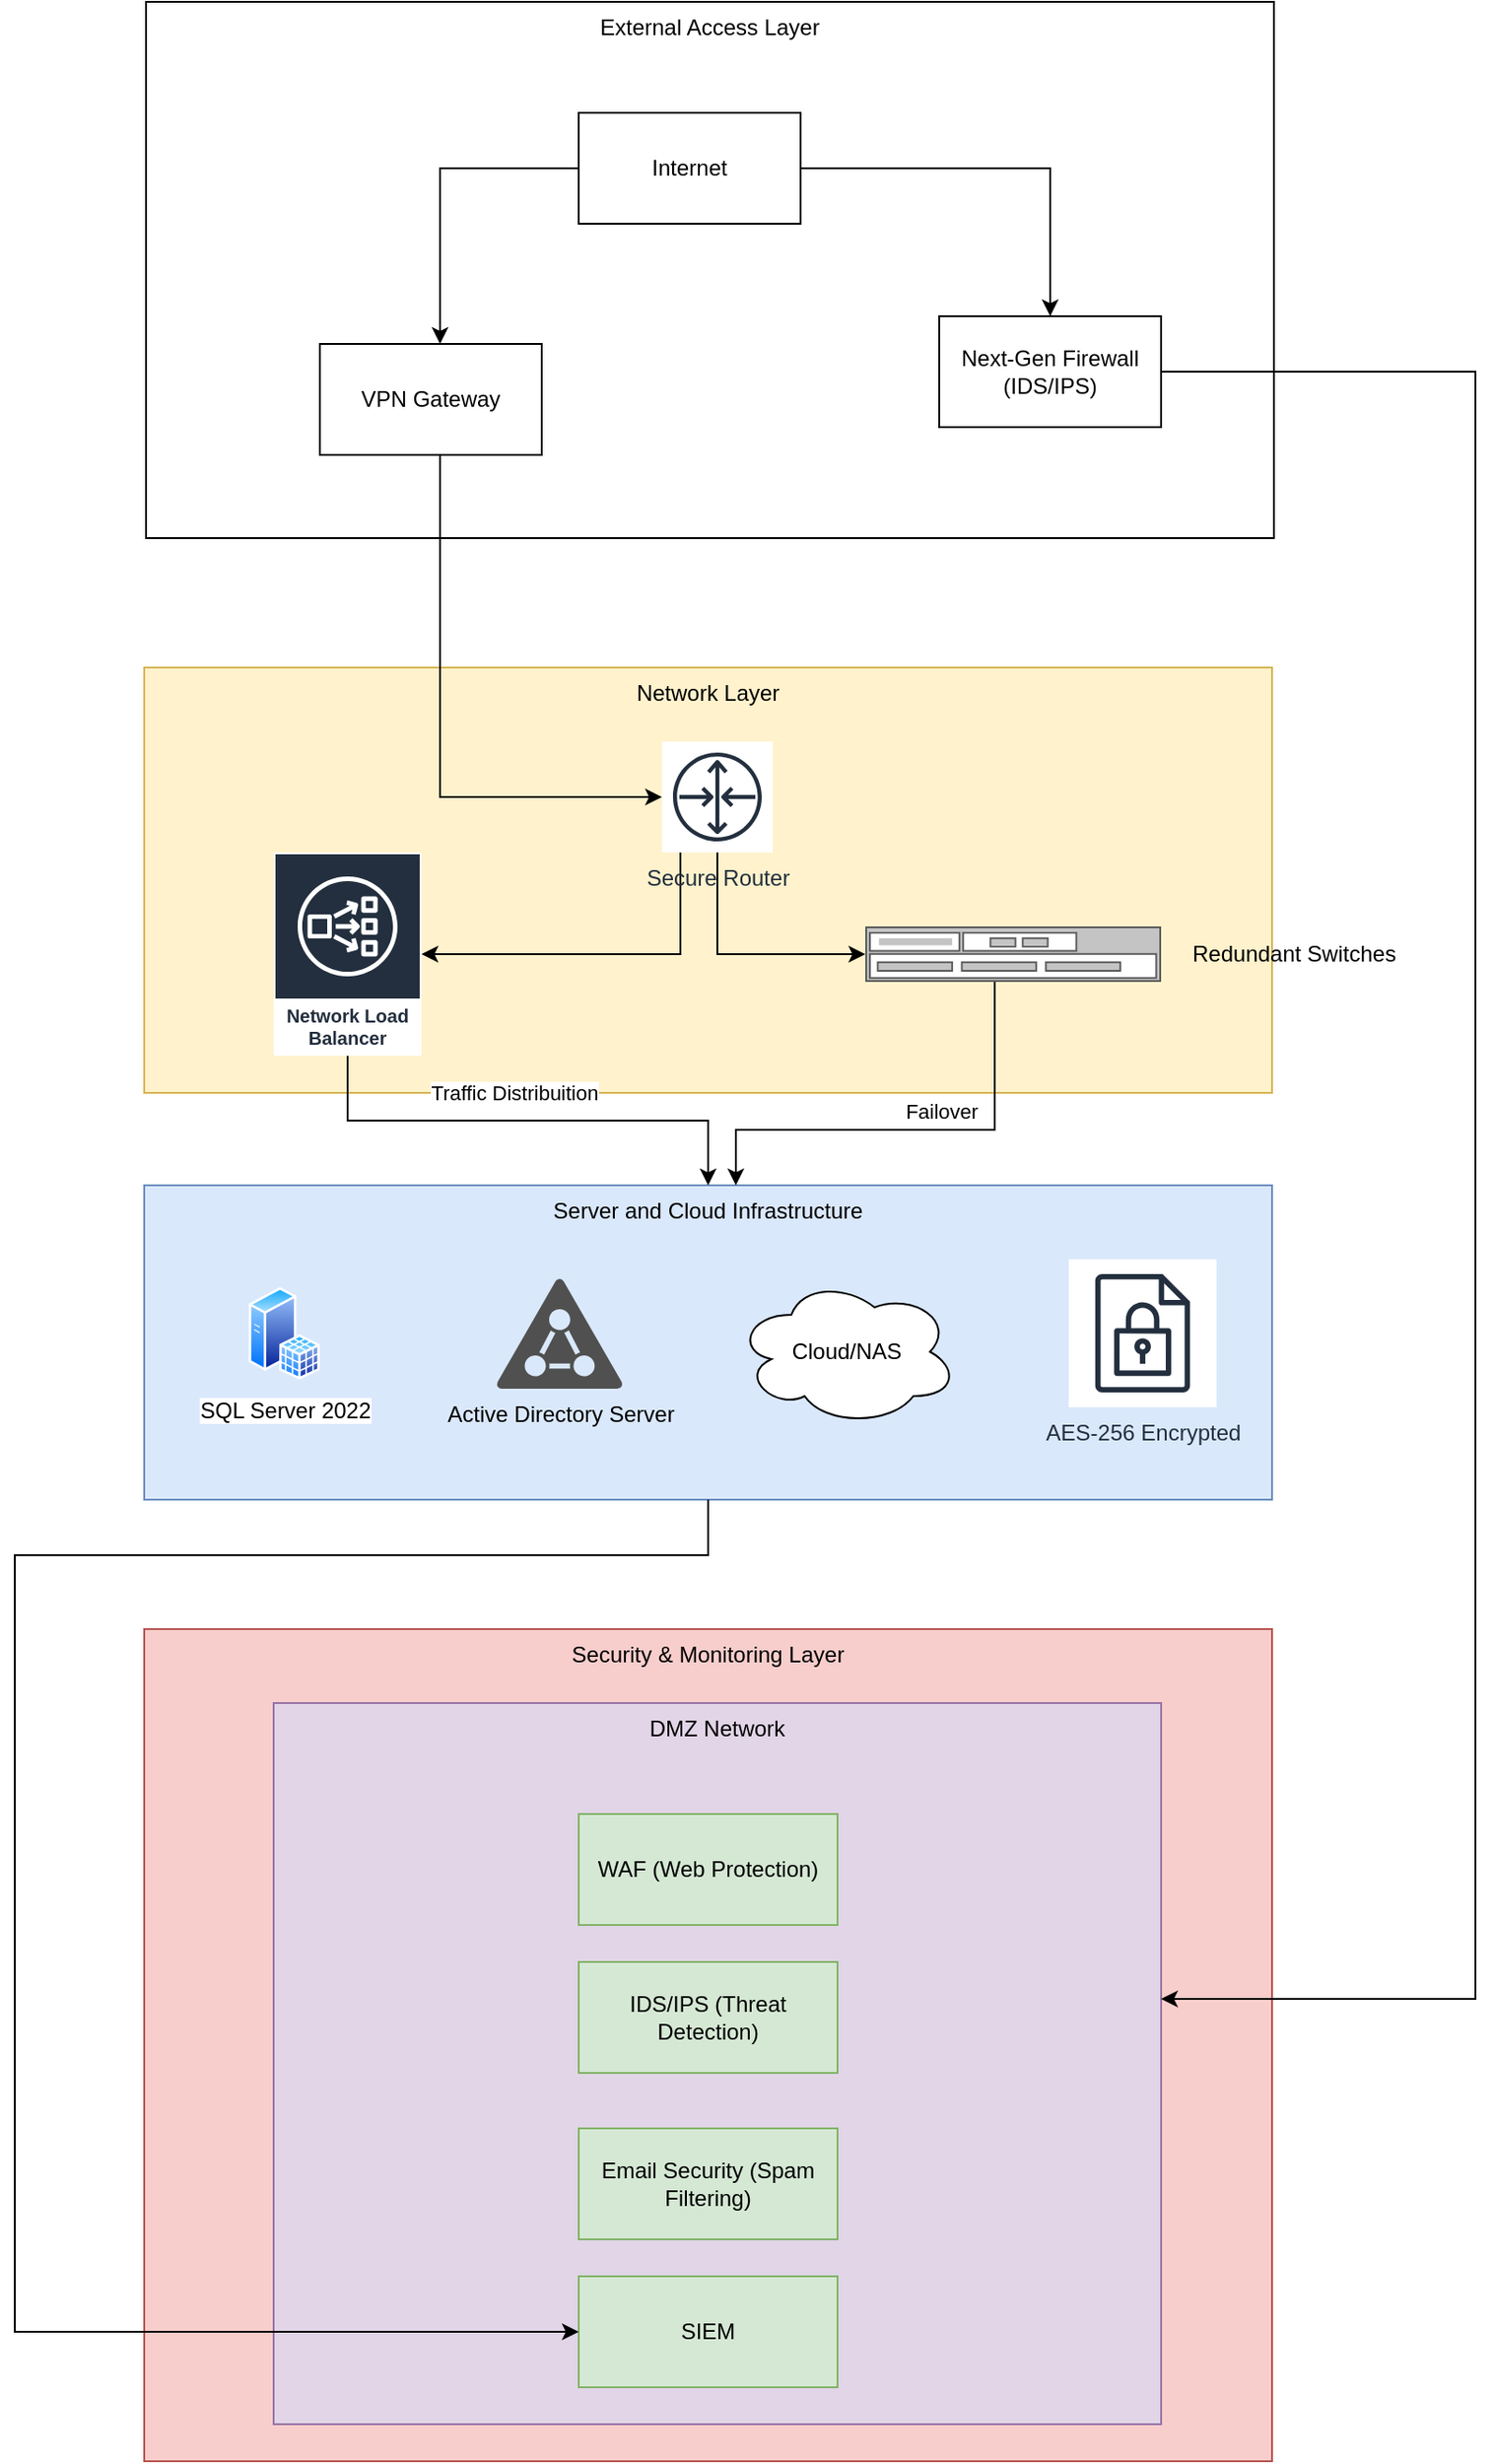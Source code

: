 <mxfile version="26.1.2">
  <diagram name="Page-1" id="uh2P5PBYNh4LymdC_g71">
    <mxGraphModel dx="2083" dy="2125" grid="1" gridSize="10" guides="1" tooltips="1" connect="1" arrows="1" fold="1" page="1" pageScale="1" pageWidth="850" pageHeight="1100" math="0" shadow="0">
      <root>
        <mxCell id="0" />
        <mxCell id="1" parent="0" />
        <mxCell id="-a4M0kbsaUi18sKfUhd0-1" value="External Access Layer" style="rounded=0;whiteSpace=wrap;html=1;verticalAlign=top;" vertex="1" parent="1">
          <mxGeometry x="-49" y="-100" width="610" height="290" as="geometry" />
        </mxCell>
        <mxCell id="-a4M0kbsaUi18sKfUhd0-3" value="Network Layer" style="rounded=0;whiteSpace=wrap;html=1;verticalAlign=top;fillColor=#fff2cc;strokeColor=#d6b656;" vertex="1" parent="1">
          <mxGeometry x="-50" y="260" width="610" height="230" as="geometry" />
        </mxCell>
        <mxCell id="-a4M0kbsaUi18sKfUhd0-6" value="Next-Gen Firewall (IDS/IPS)" style="rounded=0;whiteSpace=wrap;html=1;" vertex="1" parent="1">
          <mxGeometry x="380" y="70" width="120" height="60" as="geometry" />
        </mxCell>
        <mxCell id="-a4M0kbsaUi18sKfUhd0-44" style="edgeStyle=orthogonalEdgeStyle;rounded=0;orthogonalLoop=1;jettySize=auto;html=1;" edge="1" parent="1" source="-a4M0kbsaUi18sKfUhd0-7" target="-a4M0kbsaUi18sKfUhd0-12">
          <mxGeometry relative="1" as="geometry">
            <Array as="points">
              <mxPoint x="110" y="330" />
            </Array>
          </mxGeometry>
        </mxCell>
        <mxCell id="-a4M0kbsaUi18sKfUhd0-7" value="VPN Gateway" style="rounded=0;whiteSpace=wrap;html=1;" vertex="1" parent="1">
          <mxGeometry x="45" y="85" width="120" height="60" as="geometry" />
        </mxCell>
        <mxCell id="-a4M0kbsaUi18sKfUhd0-11" value="Server and Cloud Infrastructure" style="rounded=0;whiteSpace=wrap;html=1;verticalAlign=top;fillColor=#dae8fc;strokeColor=#6c8ebf;" vertex="1" parent="1">
          <mxGeometry x="-50" y="540" width="610" height="170" as="geometry" />
        </mxCell>
        <mxCell id="-a4M0kbsaUi18sKfUhd0-46" style="edgeStyle=orthogonalEdgeStyle;rounded=0;orthogonalLoop=1;jettySize=auto;html=1;" edge="1" parent="1" source="-a4M0kbsaUi18sKfUhd0-12" target="-a4M0kbsaUi18sKfUhd0-14">
          <mxGeometry relative="1" as="geometry">
            <Array as="points">
              <mxPoint x="240" y="415" />
            </Array>
          </mxGeometry>
        </mxCell>
        <mxCell id="-a4M0kbsaUi18sKfUhd0-47" style="edgeStyle=orthogonalEdgeStyle;rounded=0;orthogonalLoop=1;jettySize=auto;html=1;" edge="1" parent="1" source="-a4M0kbsaUi18sKfUhd0-12" target="-a4M0kbsaUi18sKfUhd0-13">
          <mxGeometry relative="1" as="geometry">
            <Array as="points">
              <mxPoint x="260" y="415" />
            </Array>
          </mxGeometry>
        </mxCell>
        <mxCell id="-a4M0kbsaUi18sKfUhd0-12" value="Secure Router" style="sketch=0;outlineConnect=0;fontColor=#232F3E;gradientColor=none;strokeColor=#232F3E;fillColor=#ffffff;dashed=0;verticalLabelPosition=bottom;verticalAlign=top;align=center;html=1;fontSize=12;fontStyle=0;aspect=fixed;shape=mxgraph.aws4.resourceIcon;resIcon=mxgraph.aws4.router;" vertex="1" parent="1">
          <mxGeometry x="230" y="300" width="60" height="60" as="geometry" />
        </mxCell>
        <mxCell id="-a4M0kbsaUi18sKfUhd0-50" style="edgeStyle=orthogonalEdgeStyle;rounded=0;orthogonalLoop=1;jettySize=auto;html=1;" edge="1" parent="1" source="-a4M0kbsaUi18sKfUhd0-13">
          <mxGeometry relative="1" as="geometry">
            <mxPoint x="270" y="540" as="targetPoint" />
            <Array as="points">
              <mxPoint x="410" y="510" />
              <mxPoint x="270" y="510" />
            </Array>
          </mxGeometry>
        </mxCell>
        <mxCell id="-a4M0kbsaUi18sKfUhd0-51" value="Failover" style="edgeLabel;html=1;align=center;verticalAlign=middle;resizable=0;points=[];" vertex="1" connectable="0" parent="-a4M0kbsaUi18sKfUhd0-50">
          <mxGeometry x="-0.251" y="-2" relative="1" as="geometry">
            <mxPoint x="-16" y="-8" as="offset" />
          </mxGeometry>
        </mxCell>
        <mxCell id="-a4M0kbsaUi18sKfUhd0-13" value="Redundant Switches" style="strokeColor=#666666;html=1;labelPosition=right;align=left;spacingLeft=15;shadow=0;dashed=0;outlineConnect=0;shape=mxgraph.rack.general.switches_1;" vertex="1" parent="1">
          <mxGeometry x="340" y="400" width="160" height="30" as="geometry" />
        </mxCell>
        <mxCell id="-a4M0kbsaUi18sKfUhd0-48" style="edgeStyle=orthogonalEdgeStyle;rounded=0;orthogonalLoop=1;jettySize=auto;html=1;" edge="1" parent="1" source="-a4M0kbsaUi18sKfUhd0-14" target="-a4M0kbsaUi18sKfUhd0-11">
          <mxGeometry relative="1" as="geometry" />
        </mxCell>
        <mxCell id="-a4M0kbsaUi18sKfUhd0-49" value="Traffic Distribuition" style="edgeLabel;html=1;align=center;verticalAlign=middle;resizable=0;points=[];" vertex="1" connectable="0" parent="-a4M0kbsaUi18sKfUhd0-48">
          <mxGeometry x="0.046" y="-4" relative="1" as="geometry">
            <mxPoint x="-14" y="-19" as="offset" />
          </mxGeometry>
        </mxCell>
        <mxCell id="-a4M0kbsaUi18sKfUhd0-14" value="Network Load Balancer" style="sketch=0;outlineConnect=0;fontColor=#232F3E;gradientColor=none;strokeColor=#ffffff;fillColor=#232F3E;dashed=0;verticalLabelPosition=middle;verticalAlign=bottom;align=center;html=1;whiteSpace=wrap;fontSize=10;fontStyle=1;spacing=3;shape=mxgraph.aws4.productIcon;prIcon=mxgraph.aws4.network_load_balancer;" vertex="1" parent="1">
          <mxGeometry x="20" y="360" width="80" height="110" as="geometry" />
        </mxCell>
        <mxCell id="-a4M0kbsaUi18sKfUhd0-15" value="Active Directory Server" style="sketch=0;pointerEvents=1;shadow=0;dashed=0;html=1;strokeColor=none;fillColor=#505050;labelPosition=center;verticalLabelPosition=bottom;verticalAlign=top;outlineConnect=0;align=center;shape=mxgraph.office.security.active_directory;" vertex="1" parent="1">
          <mxGeometry x="140.0" y="590" width="69.13" height="60" as="geometry" />
        </mxCell>
        <mxCell id="-a4M0kbsaUi18sKfUhd0-16" value="SQL Server 2022" style="image;aspect=fixed;perimeter=ellipsePerimeter;html=1;align=center;shadow=0;dashed=0;spacingTop=3;image=img/lib/active_directory/sql_server.svg;" vertex="1" parent="1">
          <mxGeometry x="6.5" y="595" width="38.5" height="50" as="geometry" />
        </mxCell>
        <mxCell id="-a4M0kbsaUi18sKfUhd0-17" value="AES-256 Encrypted" style="sketch=0;outlineConnect=0;fontColor=#232F3E;gradientColor=none;strokeColor=#232F3E;fillColor=#ffffff;dashed=0;verticalLabelPosition=bottom;verticalAlign=top;align=center;html=1;fontSize=12;fontStyle=0;aspect=fixed;shape=mxgraph.aws4.resourceIcon;resIcon=mxgraph.aws4.encrypted_data;" vertex="1" parent="1">
          <mxGeometry x="450" y="580" width="80" height="80" as="geometry" />
        </mxCell>
        <mxCell id="-a4M0kbsaUi18sKfUhd0-18" value="Cloud/NAS" style="ellipse;shape=cloud;whiteSpace=wrap;html=1;" vertex="1" parent="1">
          <mxGeometry x="270" y="590" width="120" height="80" as="geometry" />
        </mxCell>
        <mxCell id="-a4M0kbsaUi18sKfUhd0-23" value="Security &amp;amp; Monitoring Layer" style="rounded=0;whiteSpace=wrap;html=1;verticalAlign=top;fillColor=#f8cecc;strokeColor=#b85450;" vertex="1" parent="1">
          <mxGeometry x="-50" y="780" width="610" height="450" as="geometry" />
        </mxCell>
        <mxCell id="-a4M0kbsaUi18sKfUhd0-26" value="DMZ Network" style="rounded=0;whiteSpace=wrap;html=1;verticalAlign=top;fillColor=#e1d5e7;strokeColor=#9673a6;" vertex="1" parent="1">
          <mxGeometry x="20" y="820" width="480" height="390" as="geometry" />
        </mxCell>
        <mxCell id="-a4M0kbsaUi18sKfUhd0-27" value="WAF (Web Protection)" style="rounded=0;whiteSpace=wrap;html=1;fillColor=#d5e8d4;strokeColor=#82b366;" vertex="1" parent="1">
          <mxGeometry x="185" y="880" width="140" height="60" as="geometry" />
        </mxCell>
        <mxCell id="-a4M0kbsaUi18sKfUhd0-28" value="IDS/IPS (Threat Detection)" style="rounded=0;whiteSpace=wrap;html=1;fillColor=#d5e8d4;strokeColor=#82b366;" vertex="1" parent="1">
          <mxGeometry x="185" y="960" width="140" height="60" as="geometry" />
        </mxCell>
        <mxCell id="-a4M0kbsaUi18sKfUhd0-29" value="Email Security (Spam Filtering)" style="rounded=0;whiteSpace=wrap;html=1;fillColor=#d5e8d4;strokeColor=#82b366;" vertex="1" parent="1">
          <mxGeometry x="185" y="1050" width="140" height="60" as="geometry" />
        </mxCell>
        <mxCell id="-a4M0kbsaUi18sKfUhd0-42" style="edgeStyle=orthogonalEdgeStyle;rounded=0;orthogonalLoop=1;jettySize=auto;html=1;" edge="1" parent="1" source="-a4M0kbsaUi18sKfUhd0-39" target="-a4M0kbsaUi18sKfUhd0-6">
          <mxGeometry relative="1" as="geometry" />
        </mxCell>
        <mxCell id="-a4M0kbsaUi18sKfUhd0-43" style="edgeStyle=orthogonalEdgeStyle;rounded=0;orthogonalLoop=1;jettySize=auto;html=1;" edge="1" parent="1" source="-a4M0kbsaUi18sKfUhd0-39" target="-a4M0kbsaUi18sKfUhd0-7">
          <mxGeometry relative="1" as="geometry">
            <Array as="points">
              <mxPoint x="110" y="-10" />
            </Array>
          </mxGeometry>
        </mxCell>
        <mxCell id="-a4M0kbsaUi18sKfUhd0-39" value="Internet" style="rounded=0;whiteSpace=wrap;html=1;" vertex="1" parent="1">
          <mxGeometry x="185" y="-40" width="120" height="60" as="geometry" />
        </mxCell>
        <mxCell id="-a4M0kbsaUi18sKfUhd0-45" style="edgeStyle=orthogonalEdgeStyle;rounded=0;orthogonalLoop=1;jettySize=auto;html=1;" edge="1" parent="1" source="-a4M0kbsaUi18sKfUhd0-6" target="-a4M0kbsaUi18sKfUhd0-26">
          <mxGeometry relative="1" as="geometry">
            <Array as="points">
              <mxPoint x="670" y="100" />
              <mxPoint x="670" y="980" />
            </Array>
          </mxGeometry>
        </mxCell>
        <mxCell id="-a4M0kbsaUi18sKfUhd0-52" value="SIEM" style="rounded=0;whiteSpace=wrap;html=1;fillColor=#d5e8d4;strokeColor=#82b366;" vertex="1" parent="1">
          <mxGeometry x="185" y="1130" width="140" height="60" as="geometry" />
        </mxCell>
        <mxCell id="-a4M0kbsaUi18sKfUhd0-53" style="edgeStyle=orthogonalEdgeStyle;rounded=0;orthogonalLoop=1;jettySize=auto;html=1;" edge="1" parent="1" source="-a4M0kbsaUi18sKfUhd0-11" target="-a4M0kbsaUi18sKfUhd0-52">
          <mxGeometry relative="1" as="geometry">
            <Array as="points">
              <mxPoint x="255" y="740" />
              <mxPoint x="-120" y="740" />
              <mxPoint x="-120" y="1160" />
            </Array>
          </mxGeometry>
        </mxCell>
      </root>
    </mxGraphModel>
  </diagram>
</mxfile>

